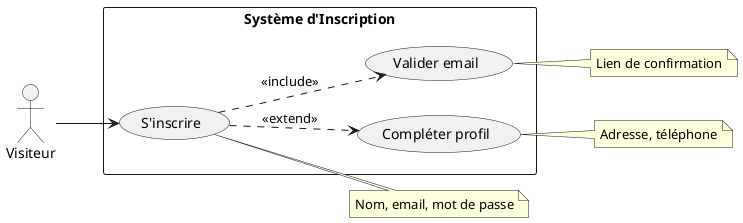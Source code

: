 @startuml Use_Case_Register

left to right direction
skinparam packageStyle rectangle

actor "Visiteur" as Visitor

rectangle "Système d'Inscription" {
    usecase "S'inscrire" as Register
    usecase "Valider email" as ValidateEmail
    usecase "Compléter profil" as CompleteProfile
}

Visitor --> Register
Register ..> ValidateEmail : <<include>>
Register ..> CompleteProfile : <<extend>>

note right of Register : Nom, email, mot de passe
note right of ValidateEmail : Lien de confirmation
note right of CompleteProfile : Adresse, téléphone

@enduml 